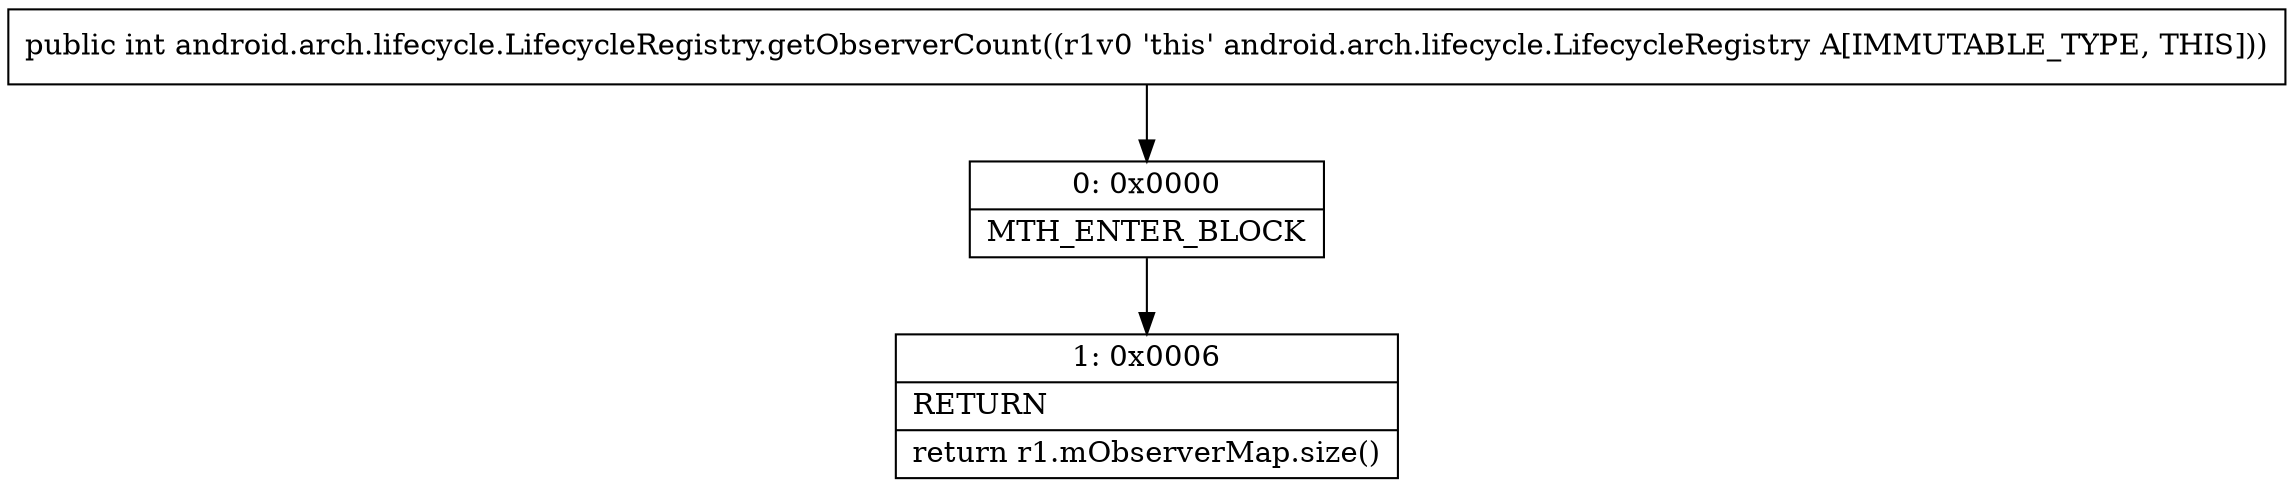 digraph "CFG forandroid.arch.lifecycle.LifecycleRegistry.getObserverCount()I" {
Node_0 [shape=record,label="{0\:\ 0x0000|MTH_ENTER_BLOCK\l}"];
Node_1 [shape=record,label="{1\:\ 0x0006|RETURN\l|return r1.mObserverMap.size()\l}"];
MethodNode[shape=record,label="{public int android.arch.lifecycle.LifecycleRegistry.getObserverCount((r1v0 'this' android.arch.lifecycle.LifecycleRegistry A[IMMUTABLE_TYPE, THIS])) }"];
MethodNode -> Node_0;
Node_0 -> Node_1;
}

